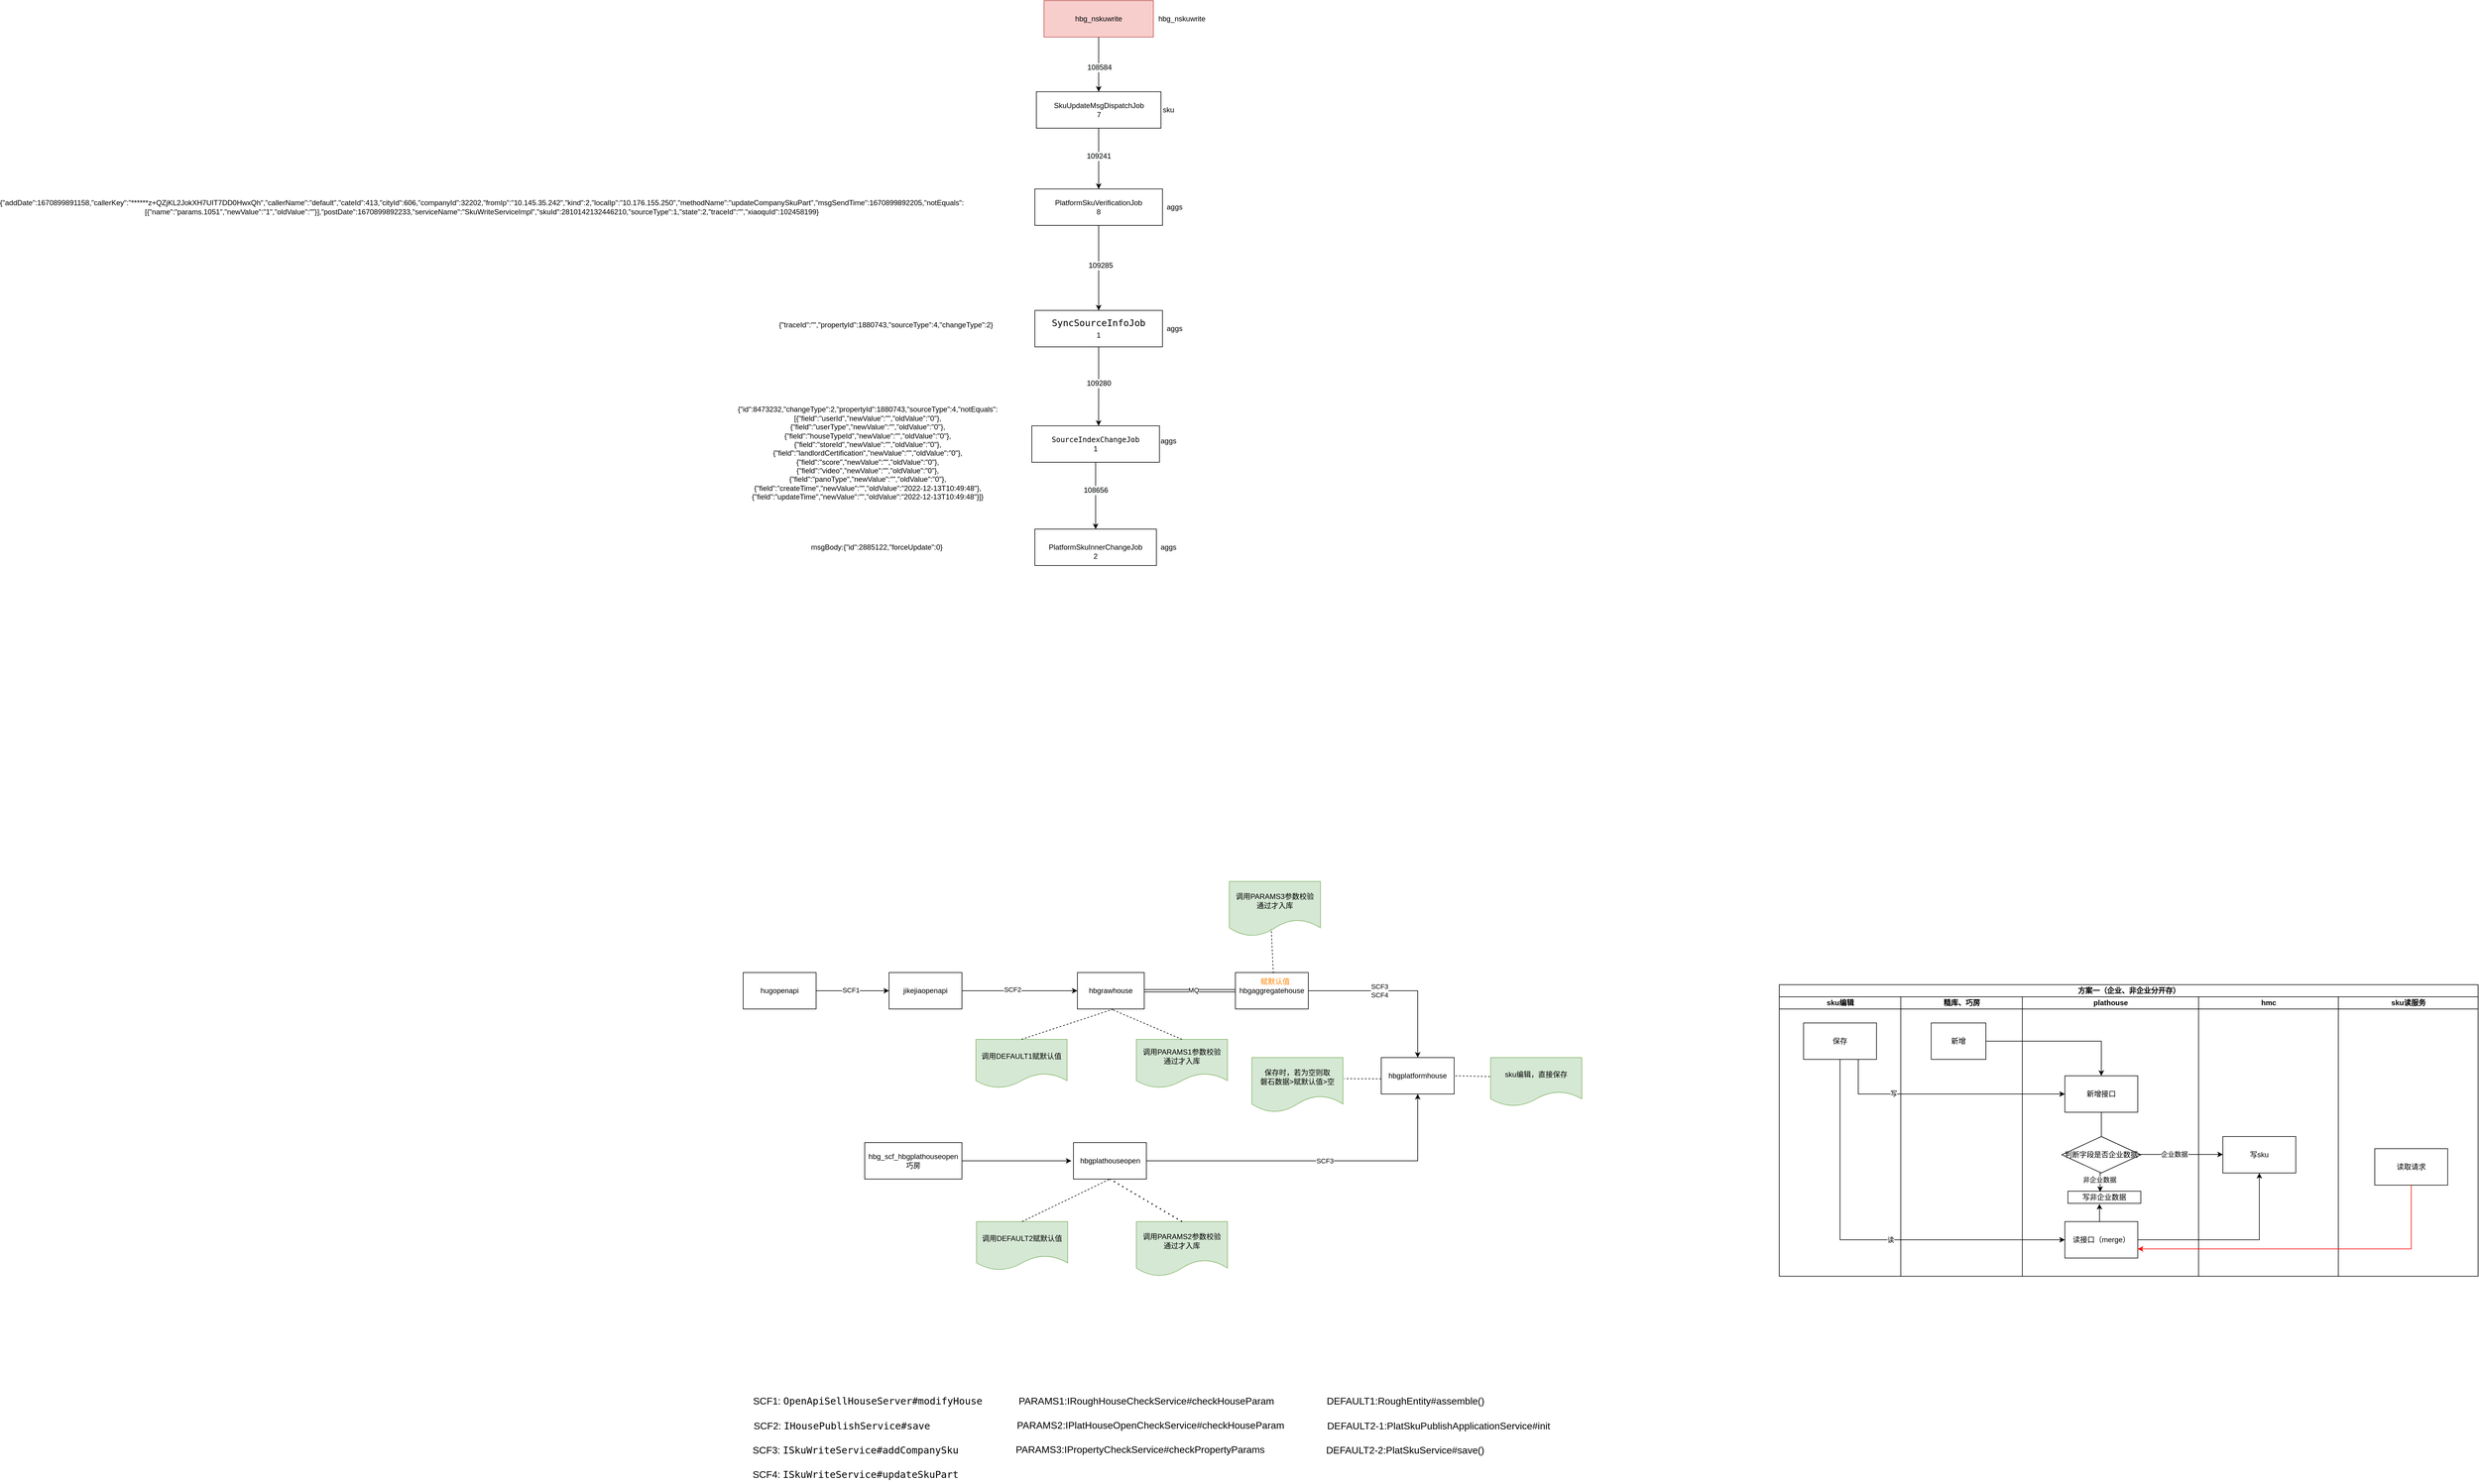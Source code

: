 <mxfile version="20.6.0" type="github">
  <diagram id="P7JamYWp7NVOv1stkI_S" name="Page-1">
    <mxGraphModel dx="2707" dy="2776" grid="1" gridSize="10" guides="1" tooltips="1" connect="1" arrows="1" fold="1" page="1" pageScale="1" pageWidth="827" pageHeight="1169" math="0" shadow="0">
      <root>
        <mxCell id="0" />
        <mxCell id="1" parent="0" />
        <mxCell id="owkmpuubnjTbK1H9jRby-1" value="hbgrawhouse" style="rounded=0;whiteSpace=wrap;html=1;" parent="1" vertex="1">
          <mxGeometry x="590" y="100" width="110" height="60" as="geometry" />
        </mxCell>
        <mxCell id="owkmpuubnjTbK1H9jRby-71" value="SCF1: &lt;font face=&quot;JetBrains Mono, monospace&quot; style=&quot;font-size: 16px;&quot;&gt;&lt;span style=&quot;font-size: 16px;&quot;&gt;OpenApiSellHouseServer#modifyHouse&lt;/span&gt;&lt;/font&gt;" style="text;html=1;strokeColor=none;fillColor=none;align=center;verticalAlign=middle;whiteSpace=wrap;rounded=0;fontColor=#000000;fontSize=16;" parent="1" vertex="1">
          <mxGeometry x="30" y="789" width="430" height="31" as="geometry" />
        </mxCell>
        <mxCell id="owkmpuubnjTbK1H9jRby-74" style="edgeStyle=orthogonalEdgeStyle;rounded=0;orthogonalLoop=1;jettySize=auto;html=1;entryX=0;entryY=0.5;entryDx=0;entryDy=0;fontColor=#000000;" parent="1" source="owkmpuubnjTbK1H9jRby-72" target="owkmpuubnjTbK1H9jRby-73" edge="1">
          <mxGeometry relative="1" as="geometry" />
        </mxCell>
        <mxCell id="owkmpuubnjTbK1H9jRby-76" value="SCF1" style="edgeLabel;html=1;align=center;verticalAlign=middle;resizable=0;points=[];fontColor=#000000;" parent="owkmpuubnjTbK1H9jRby-74" vertex="1" connectable="0">
          <mxGeometry x="-0.05" y="1" relative="1" as="geometry">
            <mxPoint as="offset" />
          </mxGeometry>
        </mxCell>
        <mxCell id="owkmpuubnjTbK1H9jRby-72" value="&lt;div style=&quot;text-align: left;&quot;&gt;hugopenapi&lt;br&gt;&lt;/div&gt;" style="rounded=0;whiteSpace=wrap;html=1;fontColor=#000000;" parent="1" vertex="1">
          <mxGeometry x="40" y="100" width="120" height="60" as="geometry" />
        </mxCell>
        <mxCell id="owkmpuubnjTbK1H9jRby-75" style="edgeStyle=orthogonalEdgeStyle;rounded=0;orthogonalLoop=1;jettySize=auto;html=1;fontColor=#000000;" parent="1" source="owkmpuubnjTbK1H9jRby-73" target="owkmpuubnjTbK1H9jRby-1" edge="1">
          <mxGeometry relative="1" as="geometry" />
        </mxCell>
        <mxCell id="owkmpuubnjTbK1H9jRby-77" value="SCF2" style="edgeLabel;html=1;align=center;verticalAlign=middle;resizable=0;points=[];fontColor=#000000;" parent="owkmpuubnjTbK1H9jRby-75" vertex="1" connectable="0">
          <mxGeometry x="-0.133" y="2" relative="1" as="geometry">
            <mxPoint as="offset" />
          </mxGeometry>
        </mxCell>
        <mxCell id="owkmpuubnjTbK1H9jRby-73" value="jikejiaopenapi" style="rounded=0;whiteSpace=wrap;html=1;fontColor=#000000;" parent="1" vertex="1">
          <mxGeometry x="280" y="100" width="120" height="60" as="geometry" />
        </mxCell>
        <mxCell id="owkmpuubnjTbK1H9jRby-78" value="SCF2:&amp;nbsp;&lt;span style=&quot;background-color: rgb(255, 255, 255); font-family: &amp;quot;JetBrains Mono&amp;quot;, monospace; font-size: 16px;&quot;&gt;IHousePublishService#&lt;/span&gt;&lt;font face=&quot;JetBrains Mono, monospace&quot; style=&quot;font-size: 16px;&quot;&gt;&lt;span style=&quot;font-size: 16px;&quot;&gt;save&lt;/span&gt;&lt;/font&gt;" style="text;html=1;strokeColor=none;fillColor=none;align=center;verticalAlign=middle;whiteSpace=wrap;rounded=0;fontColor=#000000;fontSize=16;" parent="1" vertex="1">
          <mxGeometry x="60" y="830" width="285" height="31" as="geometry" />
        </mxCell>
        <mxCell id="owkmpuubnjTbK1H9jRby-79" value="hbgplatformhouse" style="rounded=0;whiteSpace=wrap;html=1;fontColor=#000000;" parent="1" vertex="1">
          <mxGeometry x="1090" y="240" width="120" height="60" as="geometry" />
        </mxCell>
        <mxCell id="owkmpuubnjTbK1H9jRby-89" style="edgeStyle=orthogonalEdgeStyle;rounded=0;orthogonalLoop=1;jettySize=auto;html=1;entryX=0.5;entryY=0;entryDx=0;entryDy=0;fontColor=#000000;" parent="1" source="owkmpuubnjTbK1H9jRby-80" target="owkmpuubnjTbK1H9jRby-79" edge="1">
          <mxGeometry relative="1" as="geometry" />
        </mxCell>
        <mxCell id="owkmpuubnjTbK1H9jRby-248" value="SCF3&lt;br&gt;SCF4" style="edgeLabel;html=1;align=center;verticalAlign=middle;resizable=0;points=[];fontColor=#000000;" parent="owkmpuubnjTbK1H9jRby-89" vertex="1" connectable="0">
          <mxGeometry x="-0.193" relative="1" as="geometry">
            <mxPoint as="offset" />
          </mxGeometry>
        </mxCell>
        <mxCell id="owkmpuubnjTbK1H9jRby-80" value="hbgaggregatehouse" style="rounded=0;whiteSpace=wrap;html=1;fontColor=#000000;" parent="1" vertex="1">
          <mxGeometry x="850" y="100" width="120" height="60" as="geometry" />
        </mxCell>
        <mxCell id="owkmpuubnjTbK1H9jRby-81" value="PARAMS1:IRoughHouseCheckService#checkHouseParam" style="text;html=1;strokeColor=none;fillColor=none;align=center;verticalAlign=middle;whiteSpace=wrap;rounded=0;fontColor=#000000;fontSize=16;" parent="1" vertex="1">
          <mxGeometry x="480" y="789" width="447" height="31" as="geometry" />
        </mxCell>
        <mxCell id="owkmpuubnjTbK1H9jRby-84" value="调用PARAMS1参数校验&lt;br&gt;通过才入库" style="shape=document;whiteSpace=wrap;html=1;boundedLbl=1;fillColor=#d5e8d4;strokeColor=#82b366;" parent="1" vertex="1">
          <mxGeometry x="687" y="210" width="150" height="80" as="geometry" />
        </mxCell>
        <mxCell id="owkmpuubnjTbK1H9jRby-86" value="" style="endArrow=none;dashed=1;html=1;rounded=0;fontColor=#000000;exitX=0.5;exitY=0;exitDx=0;exitDy=0;entryX=0.5;entryY=1;entryDx=0;entryDy=0;" parent="1" source="owkmpuubnjTbK1H9jRby-84" target="owkmpuubnjTbK1H9jRby-1" edge="1">
          <mxGeometry width="50" height="50" relative="1" as="geometry">
            <mxPoint x="660" y="250" as="sourcePoint" />
            <mxPoint x="710" y="200" as="targetPoint" />
          </mxGeometry>
        </mxCell>
        <mxCell id="owkmpuubnjTbK1H9jRby-88" value="" style="shape=link;html=1;rounded=0;fontColor=#000000;width=4;exitX=1;exitY=0.5;exitDx=0;exitDy=0;entryX=0;entryY=0.5;entryDx=0;entryDy=0;" parent="1" source="owkmpuubnjTbK1H9jRby-1" target="owkmpuubnjTbK1H9jRby-80" edge="1">
          <mxGeometry width="100" relative="1" as="geometry">
            <mxPoint x="718" y="129.5" as="sourcePoint" />
            <mxPoint x="818" y="129.5" as="targetPoint" />
          </mxGeometry>
        </mxCell>
        <mxCell id="owkmpuubnjTbK1H9jRby-90" value="MQ" style="edgeLabel;html=1;align=center;verticalAlign=middle;resizable=0;points=[];fontColor=#000000;" parent="owkmpuubnjTbK1H9jRby-88" vertex="1" connectable="0">
          <mxGeometry x="0.08" y="2" relative="1" as="geometry">
            <mxPoint y="1" as="offset" />
          </mxGeometry>
        </mxCell>
        <mxCell id="owkmpuubnjTbK1H9jRby-92" value="&lt;font color=&quot;#ff8000&quot;&gt;赋默认值&lt;/font&gt;" style="text;html=1;align=center;verticalAlign=middle;resizable=0;points=[];autosize=1;strokeColor=none;fillColor=none;fontColor=#000000;" parent="1" vertex="1">
          <mxGeometry x="880" y="100" width="70" height="30" as="geometry" />
        </mxCell>
        <mxCell id="owkmpuubnjTbK1H9jRby-96" style="edgeStyle=orthogonalEdgeStyle;rounded=0;orthogonalLoop=1;jettySize=auto;html=1;exitX=1;exitY=0.5;exitDx=0;exitDy=0;entryX=0.5;entryY=1;entryDx=0;entryDy=0;fontColor=#000000;" parent="1" source="owkmpuubnjTbK1H9jRby-93" target="owkmpuubnjTbK1H9jRby-79" edge="1">
          <mxGeometry relative="1" as="geometry" />
        </mxCell>
        <mxCell id="owkmpuubnjTbK1H9jRby-101" value="SCF3" style="edgeLabel;html=1;align=center;verticalAlign=middle;resizable=0;points=[];fontColor=#000000;" parent="owkmpuubnjTbK1H9jRby-96" vertex="1" connectable="0">
          <mxGeometry x="0.054" relative="1" as="geometry">
            <mxPoint as="offset" />
          </mxGeometry>
        </mxCell>
        <mxCell id="owkmpuubnjTbK1H9jRby-93" value="hbgplathouseopen" style="rounded=0;whiteSpace=wrap;html=1;fontColor=#000000;" parent="1" vertex="1">
          <mxGeometry x="583.5" y="380" width="120" height="60" as="geometry" />
        </mxCell>
        <mxCell id="owkmpuubnjTbK1H9jRby-95" style="edgeStyle=orthogonalEdgeStyle;rounded=0;orthogonalLoop=1;jettySize=auto;html=1;exitX=1;exitY=0.5;exitDx=0;exitDy=0;fontColor=#000000;" parent="1" source="owkmpuubnjTbK1H9jRby-94" edge="1">
          <mxGeometry relative="1" as="geometry">
            <mxPoint x="580" y="410" as="targetPoint" />
          </mxGeometry>
        </mxCell>
        <mxCell id="owkmpuubnjTbK1H9jRby-94" value="hbg_scf_hbgplathouseopen巧房" style="rounded=0;whiteSpace=wrap;html=1;fontColor=#000000;" parent="1" vertex="1">
          <mxGeometry x="240" y="380" width="160" height="60" as="geometry" />
        </mxCell>
        <mxCell id="owkmpuubnjTbK1H9jRby-99" value="调用PARAMS2参数校验&lt;br&gt;通过才入库" style="shape=document;whiteSpace=wrap;html=1;boundedLbl=1;fillColor=#d5e8d4;strokeColor=#82b366;" parent="1" vertex="1">
          <mxGeometry x="687" y="510" width="150" height="90" as="geometry" />
        </mxCell>
        <mxCell id="owkmpuubnjTbK1H9jRby-100" value="PARAMS2:IPlatHouseOpenCheckService#checkHouseParam" style="text;html=1;strokeColor=none;fillColor=none;align=center;verticalAlign=middle;whiteSpace=wrap;rounded=0;fontColor=#000000;fontSize=16;" parent="1" vertex="1">
          <mxGeometry x="487" y="829" width="447" height="31" as="geometry" />
        </mxCell>
        <mxCell id="owkmpuubnjTbK1H9jRby-103" value="SCF3:&amp;nbsp;&lt;span style=&quot;background-color: rgb(255, 255, 255); font-size: 16px;&quot;&gt;&lt;font face=&quot;JetBrains Mono, monospace&quot; style=&quot;font-size: 16px;&quot;&gt;&lt;span style=&quot;font-size: 16px;&quot;&gt;ISkuWriteService&lt;/span&gt;&lt;span style=&quot;font-size: 16px;&quot;&gt;#&lt;/span&gt;&lt;/font&gt;&lt;/span&gt;&lt;font face=&quot;JetBrains Mono, monospace&quot; style=&quot;font-size: 16px;&quot;&gt;&lt;span style=&quot;font-size: 16px;&quot;&gt;addCompanySku&lt;/span&gt;&lt;/font&gt;" style="text;html=1;strokeColor=none;fillColor=none;align=center;verticalAlign=middle;whiteSpace=wrap;rounded=0;fontColor=#000000;fontSize=16;" parent="1" vertex="1">
          <mxGeometry x="60" y="870" width="330" height="31" as="geometry" />
        </mxCell>
        <mxCell id="owkmpuubnjTbK1H9jRby-200" value="方案一（企业、非企业分开存）" style="swimlane;childLayout=stackLayout;resizeParent=1;resizeParentMax=0;startSize=20;html=1;fontColor=#000000;" parent="1" vertex="1">
          <mxGeometry x="1745" y="120" width="1150" height="480" as="geometry" />
        </mxCell>
        <mxCell id="S1WS7Dnw3RNSZnDwR1E6-13" value="sku编辑" style="swimlane;startSize=20;html=1;fontColor=#000000;" parent="owkmpuubnjTbK1H9jRby-200" vertex="1">
          <mxGeometry y="20" width="200" height="460" as="geometry" />
        </mxCell>
        <mxCell id="owkmpuubnjTbK1H9jRby-223" value="保存" style="rounded=0;whiteSpace=wrap;html=1;fontColor=#000000;" parent="S1WS7Dnw3RNSZnDwR1E6-13" vertex="1">
          <mxGeometry x="40" y="43" width="120" height="60" as="geometry" />
        </mxCell>
        <mxCell id="owkmpuubnjTbK1H9jRby-201" value="糙库、巧房" style="swimlane;startSize=20;html=1;fontColor=#000000;" parent="owkmpuubnjTbK1H9jRby-200" vertex="1">
          <mxGeometry x="200" y="20" width="200" height="460" as="geometry" />
        </mxCell>
        <mxCell id="owkmpuubnjTbK1H9jRby-202" value="新增" style="rounded=0;whiteSpace=wrap;html=1;fontColor=#000000;" parent="owkmpuubnjTbK1H9jRby-201" vertex="1">
          <mxGeometry x="50" y="43" width="90" height="60" as="geometry" />
        </mxCell>
        <mxCell id="owkmpuubnjTbK1H9jRby-225" style="edgeStyle=orthogonalEdgeStyle;rounded=0;orthogonalLoop=1;jettySize=auto;html=1;entryX=0;entryY=0.5;entryDx=0;entryDy=0;fontColor=#000000;exitX=0.75;exitY=1;exitDx=0;exitDy=0;" parent="owkmpuubnjTbK1H9jRby-201" source="owkmpuubnjTbK1H9jRby-223" edge="1">
          <mxGeometry relative="1" as="geometry">
            <mxPoint x="270" y="550" as="sourcePoint" />
            <mxPoint x="270" y="160" as="targetPoint" />
            <Array as="points">
              <mxPoint x="-70" y="160" />
            </Array>
          </mxGeometry>
        </mxCell>
        <mxCell id="owkmpuubnjTbK1H9jRby-226" value="写" style="edgeLabel;html=1;align=center;verticalAlign=middle;resizable=0;points=[];fontColor=#000000;" parent="owkmpuubnjTbK1H9jRby-225" vertex="1" connectable="0">
          <mxGeometry x="-0.416" y="-1" relative="1" as="geometry">
            <mxPoint x="-1" y="-2" as="offset" />
          </mxGeometry>
        </mxCell>
        <mxCell id="owkmpuubnjTbK1H9jRby-203" value="plathouse" style="swimlane;startSize=20;html=1;fontColor=#000000;" parent="owkmpuubnjTbK1H9jRby-200" vertex="1">
          <mxGeometry x="400" y="20" width="290" height="460" as="geometry" />
        </mxCell>
        <mxCell id="owkmpuubnjTbK1H9jRby-204" style="edgeStyle=orthogonalEdgeStyle;rounded=0;orthogonalLoop=1;jettySize=auto;html=1;exitX=0.5;exitY=1;exitDx=0;exitDy=0;entryX=0.5;entryY=0;entryDx=0;entryDy=0;fontColor=#000000;" parent="owkmpuubnjTbK1H9jRby-203" source="owkmpuubnjTbK1H9jRby-205" edge="1">
          <mxGeometry relative="1" as="geometry">
            <mxPoint x="130" y="240" as="targetPoint" />
          </mxGeometry>
        </mxCell>
        <mxCell id="owkmpuubnjTbK1H9jRby-205" value="新增接口" style="rounded=0;whiteSpace=wrap;html=1;fontColor=#000000;" parent="owkmpuubnjTbK1H9jRby-203" vertex="1">
          <mxGeometry x="70" y="130" width="120" height="60" as="geometry" />
        </mxCell>
        <mxCell id="owkmpuubnjTbK1H9jRby-231" style="edgeStyle=orthogonalEdgeStyle;rounded=0;orthogonalLoop=1;jettySize=auto;html=1;exitX=0.5;exitY=0;exitDx=0;exitDy=0;entryX=0.433;entryY=1.05;entryDx=0;entryDy=0;entryPerimeter=0;strokeColor=#000000;fontColor=#000000;" parent="owkmpuubnjTbK1H9jRby-203" source="owkmpuubnjTbK1H9jRby-209" target="owkmpuubnjTbK1H9jRby-228" edge="1">
          <mxGeometry relative="1" as="geometry" />
        </mxCell>
        <mxCell id="owkmpuubnjTbK1H9jRby-209" value="读接口（merge）" style="rounded=0;whiteSpace=wrap;html=1;fontColor=#000000;" parent="owkmpuubnjTbK1H9jRby-203" vertex="1">
          <mxGeometry x="70" y="370" width="120" height="60" as="geometry" />
        </mxCell>
        <mxCell id="owkmpuubnjTbK1H9jRby-229" style="edgeStyle=orthogonalEdgeStyle;rounded=0;orthogonalLoop=1;jettySize=auto;html=1;exitX=0.5;exitY=1;exitDx=0;exitDy=0;entryX=0.442;entryY=0.05;entryDx=0;entryDy=0;entryPerimeter=0;strokeColor=#000000;fontColor=#000000;" parent="owkmpuubnjTbK1H9jRby-203" source="owkmpuubnjTbK1H9jRby-227" target="owkmpuubnjTbK1H9jRby-228" edge="1">
          <mxGeometry relative="1" as="geometry" />
        </mxCell>
        <mxCell id="owkmpuubnjTbK1H9jRby-233" value="非企业数据" style="edgeLabel;html=1;align=center;verticalAlign=middle;resizable=0;points=[];fontColor=#000000;" parent="owkmpuubnjTbK1H9jRby-229" vertex="1" connectable="0">
          <mxGeometry x="-0.212" y="-1" relative="1" as="geometry">
            <mxPoint as="offset" />
          </mxGeometry>
        </mxCell>
        <mxCell id="owkmpuubnjTbK1H9jRby-227" value="&lt;font color=&quot;#000000&quot;&gt;判断&lt;/font&gt;&lt;span style=&quot;color: rgb(0, 0, 0);&quot;&gt;字段是否企业数据&lt;/span&gt;" style="rhombus;whiteSpace=wrap;html=1;fontColor=#FF0000;" parent="owkmpuubnjTbK1H9jRby-203" vertex="1">
          <mxGeometry x="65" y="230" width="130" height="60" as="geometry" />
        </mxCell>
        <mxCell id="owkmpuubnjTbK1H9jRby-215" style="edgeStyle=orthogonalEdgeStyle;rounded=0;orthogonalLoop=1;jettySize=auto;html=1;exitX=1;exitY=0.5;exitDx=0;exitDy=0;fontColor=#000000;" parent="owkmpuubnjTbK1H9jRby-203" edge="1">
          <mxGeometry relative="1" as="geometry">
            <mxPoint x="330" y="259.5" as="targetPoint" />
            <mxPoint x="190" y="259.5" as="sourcePoint" />
          </mxGeometry>
        </mxCell>
        <mxCell id="owkmpuubnjTbK1H9jRby-232" value="企业数据" style="edgeLabel;html=1;align=center;verticalAlign=middle;resizable=0;points=[];fontColor=#000000;" parent="owkmpuubnjTbK1H9jRby-215" vertex="1" connectable="0">
          <mxGeometry x="-0.143" y="2" relative="1" as="geometry">
            <mxPoint y="1" as="offset" />
          </mxGeometry>
        </mxCell>
        <mxCell id="owkmpuubnjTbK1H9jRby-228" value="写非企业数据" style="rounded=0;whiteSpace=wrap;html=1;fontColor=#000000;" parent="owkmpuubnjTbK1H9jRby-203" vertex="1">
          <mxGeometry x="75" y="320" width="120" height="20" as="geometry" />
        </mxCell>
        <mxCell id="owkmpuubnjTbK1H9jRby-210" value="hmc" style="swimlane;startSize=20;html=1;fontColor=#000000;" parent="owkmpuubnjTbK1H9jRby-200" vertex="1">
          <mxGeometry x="690" y="20" width="230" height="460" as="geometry">
            <mxRectangle x="240" y="20" width="40" height="460" as="alternateBounds" />
          </mxGeometry>
        </mxCell>
        <mxCell id="owkmpuubnjTbK1H9jRby-211" value="写sku" style="rounded=0;whiteSpace=wrap;html=1;fontColor=#000000;" parent="owkmpuubnjTbK1H9jRby-210" vertex="1">
          <mxGeometry x="40" y="230" width="120" height="60" as="geometry" />
        </mxCell>
        <mxCell id="owkmpuubnjTbK1H9jRby-212" value="sku读服务" style="swimlane;startSize=20;html=1;fontColor=#000000;" parent="owkmpuubnjTbK1H9jRby-200" vertex="1">
          <mxGeometry x="920" y="20" width="230" height="460" as="geometry">
            <mxRectangle x="240" y="20" width="40" height="460" as="alternateBounds" />
          </mxGeometry>
        </mxCell>
        <mxCell id="owkmpuubnjTbK1H9jRby-213" value="读取请求" style="rounded=0;whiteSpace=wrap;html=1;fontColor=#000000;" parent="owkmpuubnjTbK1H9jRby-212" vertex="1">
          <mxGeometry x="60" y="250" width="120" height="60" as="geometry" />
        </mxCell>
        <mxCell id="owkmpuubnjTbK1H9jRby-214" style="edgeStyle=orthogonalEdgeStyle;rounded=0;orthogonalLoop=1;jettySize=auto;html=1;entryX=0.5;entryY=0;entryDx=0;entryDy=0;fontColor=#000000;" parent="owkmpuubnjTbK1H9jRby-200" source="owkmpuubnjTbK1H9jRby-202" target="owkmpuubnjTbK1H9jRby-205" edge="1">
          <mxGeometry relative="1" as="geometry" />
        </mxCell>
        <mxCell id="owkmpuubnjTbK1H9jRby-216" style="edgeStyle=orthogonalEdgeStyle;rounded=0;orthogonalLoop=1;jettySize=auto;html=1;entryX=1;entryY=0.75;entryDx=0;entryDy=0;fontColor=#FF0000;fillColor=#ffcccc;strokeColor=#FF0000;" parent="owkmpuubnjTbK1H9jRby-200" source="owkmpuubnjTbK1H9jRby-213" target="owkmpuubnjTbK1H9jRby-209" edge="1">
          <mxGeometry relative="1" as="geometry">
            <Array as="points">
              <mxPoint x="1040" y="435" />
            </Array>
          </mxGeometry>
        </mxCell>
        <mxCell id="owkmpuubnjTbK1H9jRby-217" style="edgeStyle=orthogonalEdgeStyle;rounded=0;orthogonalLoop=1;jettySize=auto;html=1;entryX=0.5;entryY=1;entryDx=0;entryDy=0;fontColor=#000000;" parent="owkmpuubnjTbK1H9jRby-200" source="owkmpuubnjTbK1H9jRby-209" target="owkmpuubnjTbK1H9jRby-211" edge="1">
          <mxGeometry relative="1" as="geometry" />
        </mxCell>
        <mxCell id="owkmpuubnjTbK1H9jRby-219" style="edgeStyle=orthogonalEdgeStyle;rounded=0;orthogonalLoop=1;jettySize=auto;html=1;entryX=0;entryY=0.5;entryDx=0;entryDy=0;fontColor=#000000;exitX=0.5;exitY=1;exitDx=0;exitDy=0;" parent="owkmpuubnjTbK1H9jRby-200" source="owkmpuubnjTbK1H9jRby-223" target="owkmpuubnjTbK1H9jRby-209" edge="1">
          <mxGeometry relative="1" as="geometry" />
        </mxCell>
        <mxCell id="S1WS7Dnw3RNSZnDwR1E6-14" value="读" style="edgeLabel;html=1;align=center;verticalAlign=middle;resizable=0;points=[];fontColor=#000000;" parent="owkmpuubnjTbK1H9jRby-219" vertex="1" connectable="0">
          <mxGeometry x="0.14" relative="1" as="geometry">
            <mxPoint as="offset" />
          </mxGeometry>
        </mxCell>
        <mxCell id="owkmpuubnjTbK1H9jRby-218" value="" style="text;strokeColor=none;fillColor=none;align=left;verticalAlign=middle;spacingTop=-1;spacingLeft=4;spacingRight=4;rotatable=0;labelPosition=right;points=[];portConstraint=eastwest;fontColor=#000000;" parent="1" vertex="1">
          <mxGeometry x="1735" y="400" width="20" height="14" as="geometry" />
        </mxCell>
        <mxCell id="owkmpuubnjTbK1H9jRby-249" value="SCF4:&amp;nbsp;&lt;span style=&quot;background-color: rgb(255, 255, 255); font-size: 16px;&quot;&gt;&lt;font face=&quot;JetBrains Mono, monospace&quot; style=&quot;font-size: 16px;&quot;&gt;&lt;span style=&quot;font-size: 16px;&quot;&gt;ISkuWriteService&lt;/span&gt;&lt;span style=&quot;font-size: 16px;&quot;&gt;#&lt;/span&gt;&lt;/font&gt;&lt;/span&gt;&lt;font face=&quot;JetBrains Mono, monospace&quot; style=&quot;font-size: 16px;&quot;&gt;&lt;span style=&quot;font-size: 16px;&quot;&gt;updateSkuPart&lt;/span&gt;&lt;/font&gt;" style="text;html=1;strokeColor=none;fillColor=none;align=center;verticalAlign=middle;whiteSpace=wrap;rounded=0;fontColor=#000000;fontSize=16;" parent="1" vertex="1">
          <mxGeometry x="60" y="910" width="330" height="31" as="geometry" />
        </mxCell>
        <mxCell id="S1WS7Dnw3RNSZnDwR1E6-1" value="DEFAULT1:RoughEntity#assemble()" style="text;html=1;strokeColor=none;fillColor=none;align=center;verticalAlign=middle;whiteSpace=wrap;rounded=0;fontColor=#000000;fontSize=16;" parent="1" vertex="1">
          <mxGeometry x="989.5" y="789" width="280" height="31" as="geometry" />
        </mxCell>
        <mxCell id="S1WS7Dnw3RNSZnDwR1E6-2" value="调用DEFAULT1赋默认值" style="shape=document;whiteSpace=wrap;html=1;boundedLbl=1;fillColor=#d5e8d4;strokeColor=#82b366;" parent="1" vertex="1">
          <mxGeometry x="423" y="210" width="150" height="80" as="geometry" />
        </mxCell>
        <mxCell id="S1WS7Dnw3RNSZnDwR1E6-3" value="" style="endArrow=none;dashed=1;html=1;rounded=0;fontColor=#000000;exitX=0.5;exitY=0;exitDx=0;exitDy=0;" parent="1" source="S1WS7Dnw3RNSZnDwR1E6-2" edge="1">
          <mxGeometry width="50" height="50" relative="1" as="geometry">
            <mxPoint x="655" y="280" as="sourcePoint" />
            <mxPoint x="650" y="160" as="targetPoint" />
          </mxGeometry>
        </mxCell>
        <mxCell id="S1WS7Dnw3RNSZnDwR1E6-4" value="DEFAULT2-2:PlatSkuService#save()" style="text;html=1;strokeColor=none;fillColor=none;align=center;verticalAlign=middle;whiteSpace=wrap;rounded=0;fontColor=#000000;fontSize=16;" parent="1" vertex="1">
          <mxGeometry x="980" y="870" width="299" height="31" as="geometry" />
        </mxCell>
        <mxCell id="S1WS7Dnw3RNSZnDwR1E6-5" value="调用DEFAULT2赋默认值" style="shape=document;whiteSpace=wrap;html=1;boundedLbl=1;fillColor=#d5e8d4;strokeColor=#82b366;" parent="1" vertex="1">
          <mxGeometry x="424" y="510" width="150" height="80" as="geometry" />
        </mxCell>
        <mxCell id="S1WS7Dnw3RNSZnDwR1E6-9" value="" style="endArrow=none;dashed=1;html=1;dashPattern=1 3;strokeWidth=2;rounded=0;entryX=0.5;entryY=1;entryDx=0;entryDy=0;exitX=0.5;exitY=0;exitDx=0;exitDy=0;" parent="1" source="owkmpuubnjTbK1H9jRby-99" target="owkmpuubnjTbK1H9jRby-93" edge="1">
          <mxGeometry width="50" height="50" relative="1" as="geometry">
            <mxPoint x="430" y="470" as="sourcePoint" />
            <mxPoint x="480" y="420" as="targetPoint" />
          </mxGeometry>
        </mxCell>
        <mxCell id="S1WS7Dnw3RNSZnDwR1E6-10" value="" style="endArrow=none;dashed=1;html=1;rounded=0;entryX=0.5;entryY=1;entryDx=0;entryDy=0;exitX=0.5;exitY=0;exitDx=0;exitDy=0;" parent="1" source="S1WS7Dnw3RNSZnDwR1E6-5" target="owkmpuubnjTbK1H9jRby-93" edge="1">
          <mxGeometry width="50" height="50" relative="1" as="geometry">
            <mxPoint x="690" y="540" as="sourcePoint" />
            <mxPoint x="740" y="490" as="targetPoint" />
          </mxGeometry>
        </mxCell>
        <mxCell id="S1WS7Dnw3RNSZnDwR1E6-15" value="保存时，若为空则取&lt;br&gt;磐石数据&amp;gt;赋默认值&amp;gt;空" style="shape=document;whiteSpace=wrap;html=1;boundedLbl=1;fillColor=#d5e8d4;strokeColor=#82b366;" parent="1" vertex="1">
          <mxGeometry x="877" y="240" width="150" height="90" as="geometry" />
        </mxCell>
        <mxCell id="S1WS7Dnw3RNSZnDwR1E6-16" value="" style="endArrow=none;dashed=1;html=1;rounded=0;fontColor=#000000;entryX=1.013;entryY=0.386;entryDx=0;entryDy=0;entryPerimeter=0;" parent="1" target="S1WS7Dnw3RNSZnDwR1E6-15" edge="1">
          <mxGeometry width="50" height="50" relative="1" as="geometry">
            <mxPoint x="1090" y="275" as="sourcePoint" />
            <mxPoint x="1300" y="350" as="targetPoint" />
          </mxGeometry>
        </mxCell>
        <mxCell id="S1WS7Dnw3RNSZnDwR1E6-17" value="sku编辑，直接保存" style="shape=document;whiteSpace=wrap;html=1;boundedLbl=1;fillColor=#d5e8d4;strokeColor=#82b366;" parent="1" vertex="1">
          <mxGeometry x="1270" y="240" width="150" height="80" as="geometry" />
        </mxCell>
        <mxCell id="S1WS7Dnw3RNSZnDwR1E6-18" value="" style="endArrow=none;dashed=1;html=1;rounded=0;fontColor=#000000;entryX=1;entryY=0.5;entryDx=0;entryDy=0;exitX=-0.007;exitY=0.391;exitDx=0;exitDy=0;exitPerimeter=0;" parent="1" source="S1WS7Dnw3RNSZnDwR1E6-17" target="owkmpuubnjTbK1H9jRby-79" edge="1">
          <mxGeometry width="50" height="50" relative="1" as="geometry">
            <mxPoint x="1270" y="370" as="sourcePoint" />
            <mxPoint x="1240" y="320" as="targetPoint" />
          </mxGeometry>
        </mxCell>
        <mxCell id="S1WS7Dnw3RNSZnDwR1E6-19" value="DEFAULT2-1:PlatSkuPublishApplicationService#init" style="text;html=1;strokeColor=none;fillColor=none;align=center;verticalAlign=middle;whiteSpace=wrap;rounded=0;fontColor=#000000;fontSize=16;" parent="1" vertex="1">
          <mxGeometry x="980" y="830" width="409" height="31" as="geometry" />
        </mxCell>
        <mxCell id="S1WS7Dnw3RNSZnDwR1E6-20" value="调用PARAMS3参数校验&lt;br&gt;通过才入库" style="shape=document;whiteSpace=wrap;html=1;boundedLbl=1;fillColor=#d5e8d4;strokeColor=#82b366;" parent="1" vertex="1">
          <mxGeometry x="840" y="-50" width="150" height="90" as="geometry" />
        </mxCell>
        <mxCell id="S1WS7Dnw3RNSZnDwR1E6-21" value="" style="endArrow=none;dashed=1;html=1;rounded=0;fontColor=#000000;exitX=0.463;exitY=0.033;exitDx=0;exitDy=0;exitPerimeter=0;entryX=0.46;entryY=0.872;entryDx=0;entryDy=0;entryPerimeter=0;" parent="1" source="owkmpuubnjTbK1H9jRby-92" target="S1WS7Dnw3RNSZnDwR1E6-20" edge="1">
          <mxGeometry width="50" height="50" relative="1" as="geometry">
            <mxPoint x="920" y="90" as="sourcePoint" />
            <mxPoint x="970" y="40" as="targetPoint" />
          </mxGeometry>
        </mxCell>
        <mxCell id="S1WS7Dnw3RNSZnDwR1E6-22" value="PARAMS3:IPropertyCheckService#checkPropertyParams" style="text;html=1;strokeColor=none;fillColor=none;align=center;verticalAlign=middle;whiteSpace=wrap;rounded=0;fontColor=#000000;fontSize=16;" parent="1" vertex="1">
          <mxGeometry x="470" y="869" width="447" height="31" as="geometry" />
        </mxCell>
        <mxCell id="Adhbe6-BMUALmOJ2c8g5-1" value="&lt;div style=&quot;&quot;&gt;&lt;br&gt;&lt;/div&gt;&lt;div style=&quot;&quot;&gt;&lt;span style=&quot;&quot;&gt;PlatformSkuInnerChangeJob&lt;/span&gt;&lt;span style=&quot;background-color: initial;&quot;&gt;&lt;font face=&quot;Helvetica, Tahoma, Arial, Microsoft YaHei, 微软雅黑, SimSun, 宋体, Heiti, 黑体, sans-serif&quot;&gt;&lt;br&gt;&lt;/font&gt;&lt;/span&gt;&lt;/div&gt;&lt;div style=&quot;&quot;&gt;&lt;span style=&quot;font-family: Helvetica, Tahoma, Arial, &amp;quot;Microsoft YaHei&amp;quot;, 微软雅黑, SimSun, 宋体, Heiti, 黑体, sans-serif;&quot;&gt;2&lt;/span&gt;&lt;span style=&quot;&quot;&gt;&lt;br&gt;&lt;/span&gt;&lt;/div&gt;" style="rounded=0;whiteSpace=wrap;html=1;fontColor=#000000;align=center;" vertex="1" parent="1">
          <mxGeometry x="520" y="-630" width="200" height="60" as="geometry" />
        </mxCell>
        <mxCell id="Adhbe6-BMUALmOJ2c8g5-3" style="edgeStyle=orthogonalEdgeStyle;rounded=0;orthogonalLoop=1;jettySize=auto;html=1;entryX=0.5;entryY=0;entryDx=0;entryDy=0;" edge="1" parent="1" source="Adhbe6-BMUALmOJ2c8g5-2" target="Adhbe6-BMUALmOJ2c8g5-1">
          <mxGeometry relative="1" as="geometry" />
        </mxCell>
        <mxCell id="Adhbe6-BMUALmOJ2c8g5-15" value="&lt;span style=&quot;font-family: Helvetica, Tahoma, Arial, &amp;quot;Microsoft YaHei&amp;quot;, 微软雅黑, SimSun, 宋体, Heiti, 黑体, sans-serif; font-size: 12px; background-color: rgb(248, 249, 250);&quot;&gt;108656&lt;/span&gt;" style="edgeLabel;html=1;align=center;verticalAlign=middle;resizable=0;points=[];fontColor=#000000;" vertex="1" connectable="0" parent="Adhbe6-BMUALmOJ2c8g5-3">
          <mxGeometry x="-0.175" relative="1" as="geometry">
            <mxPoint as="offset" />
          </mxGeometry>
        </mxCell>
        <mxCell id="Adhbe6-BMUALmOJ2c8g5-2" value="&lt;div style=&quot;font-size: 12px;&quot;&gt;&lt;span style=&quot;background-color: initial; font-family: &amp;quot;JetBrains Mono&amp;quot;, monospace; font-size: 12px;&quot;&gt;SourceIndexChangeJob&lt;/span&gt;&lt;br style=&quot;font-size: 12px;&quot;&gt;&lt;/div&gt;&lt;div style=&quot;font-size: 12px;&quot;&gt;&lt;span style=&quot;font-family: Helvetica, Tahoma, Arial, &amp;quot;Microsoft YaHei&amp;quot;, 微软雅黑, SimSun, 宋体, Heiti, 黑体, sans-serif; font-size: 12px;&quot;&gt;1&lt;/span&gt;&lt;span style=&quot;background-color: initial; font-family: &amp;quot;JetBrains Mono&amp;quot;, monospace; font-size: 12px;&quot;&gt;&lt;br style=&quot;font-size: 12px;&quot;&gt;&lt;/span&gt;&lt;/div&gt;" style="rounded=0;whiteSpace=wrap;html=1;align=center;fontColor=#000000;fontSize=12;" vertex="1" parent="1">
          <mxGeometry x="515" y="-800" width="210" height="60" as="geometry" />
        </mxCell>
        <mxCell id="Adhbe6-BMUALmOJ2c8g5-12" value="msgBody:{&quot;id&quot;:2885122,&quot;forceUpdate&quot;:0}" style="text;html=1;strokeColor=none;fillColor=none;align=center;verticalAlign=middle;whiteSpace=wrap;rounded=0;fontColor=#000000;" vertex="1" parent="1">
          <mxGeometry x="150" y="-615" width="220" height="30" as="geometry" />
        </mxCell>
        <mxCell id="Adhbe6-BMUALmOJ2c8g5-13" value="{&quot;id&quot;:8473232,&quot;changeType&quot;:2,&quot;propertyId&quot;:1880743,&quot;sourceType&quot;:4,&quot;notEquals&quot;:[{&quot;field&quot;:&quot;userId&quot;,&quot;newValue&quot;:&quot;&quot;,&quot;oldValue&quot;:&quot;0&quot;},{&quot;field&quot;:&quot;userType&quot;,&quot;newValue&quot;:&quot;&quot;,&quot;oldValue&quot;:&quot;0&quot;},{&quot;field&quot;:&quot;houseTypeId&quot;,&quot;newValue&quot;:&quot;&quot;,&quot;oldValue&quot;:&quot;0&quot;},{&quot;field&quot;:&quot;storeId&quot;,&quot;newValue&quot;:&quot;&quot;,&quot;oldValue&quot;:&quot;0&quot;},{&quot;field&quot;:&quot;landlordCertification&quot;,&quot;newValue&quot;:&quot;&quot;,&quot;oldValue&quot;:&quot;0&quot;},{&quot;field&quot;:&quot;score&quot;,&quot;newValue&quot;:&quot;&quot;,&quot;oldValue&quot;:&quot;0&quot;},{&quot;field&quot;:&quot;video&quot;,&quot;newValue&quot;:&quot;&quot;,&quot;oldValue&quot;:&quot;0&quot;},{&quot;field&quot;:&quot;panoType&quot;,&quot;newValue&quot;:&quot;&quot;,&quot;oldValue&quot;:&quot;0&quot;},{&quot;field&quot;:&quot;createTime&quot;,&quot;newValue&quot;:&quot;&quot;,&quot;oldValue&quot;:&quot;2022-12-13T10:49:48&quot;},{&quot;field&quot;:&quot;updateTime&quot;,&quot;newValue&quot;:&quot;&quot;,&quot;oldValue&quot;:&quot;2022-12-13T10:49:48&quot;}]}" style="text;html=1;strokeColor=none;fillColor=none;align=center;verticalAlign=middle;whiteSpace=wrap;rounded=0;fontColor=#000000;" vertex="1" parent="1">
          <mxGeometry x="215" y="-770" width="60" height="30" as="geometry" />
        </mxCell>
        <mxCell id="Adhbe6-BMUALmOJ2c8g5-16" style="edgeStyle=orthogonalEdgeStyle;rounded=0;orthogonalLoop=1;jettySize=auto;html=1;exitX=0.5;exitY=1;exitDx=0;exitDy=0;entryX=0.523;entryY=0;entryDx=0;entryDy=0;entryPerimeter=0;fontColor=#000000;" edge="1" parent="1" source="Adhbe6-BMUALmOJ2c8g5-14" target="Adhbe6-BMUALmOJ2c8g5-2">
          <mxGeometry relative="1" as="geometry" />
        </mxCell>
        <mxCell id="Adhbe6-BMUALmOJ2c8g5-17" value="&lt;span style=&quot;font-family: Helvetica, Tahoma, Arial, &amp;quot;Microsoft YaHei&amp;quot;, 微软雅黑, SimSun, 宋体, Heiti, 黑体, sans-serif; font-size: 12px; background-color: rgb(248, 249, 250);&quot;&gt;109280&lt;/span&gt;" style="edgeLabel;html=1;align=center;verticalAlign=middle;resizable=0;points=[];fontColor=#000000;" vertex="1" connectable="0" parent="Adhbe6-BMUALmOJ2c8g5-16">
          <mxGeometry x="-0.08" relative="1" as="geometry">
            <mxPoint as="offset" />
          </mxGeometry>
        </mxCell>
        <mxCell id="Adhbe6-BMUALmOJ2c8g5-14" value="&lt;div style=&quot;&quot;&gt;&lt;span style=&quot;font-size: 15.067px; font-family: &amp;quot;JetBrains Mono&amp;quot;, monospace; background-color: initial;&quot;&gt;SyncSourceInfoJob&lt;/span&gt;&lt;br&gt;&lt;/div&gt;&lt;div style=&quot;&quot;&gt;&lt;span style=&quot;font-family: Helvetica, Tahoma, Arial, &amp;quot;Microsoft YaHei&amp;quot;, 微软雅黑, SimSun, 宋体, Heiti, 黑体, sans-serif;&quot;&gt;1&lt;/span&gt;&lt;font face=&quot;JetBrains Mono, monospace&quot;&gt;&lt;span style=&quot;font-size: 15.067px;&quot;&gt;&lt;br&gt;&lt;/span&gt;&lt;/font&gt;&lt;/div&gt;" style="rounded=0;whiteSpace=wrap;html=1;align=center;fontColor=#000000;" vertex="1" parent="1">
          <mxGeometry x="520" y="-990" width="210" height="60" as="geometry" />
        </mxCell>
        <mxCell id="Adhbe6-BMUALmOJ2c8g5-18" value="{&quot;traceId&quot;:&quot;&quot;,&quot;propertyId&quot;:1880743,&quot;sourceType&quot;:4,&quot;changeType&quot;:2}" style="text;whiteSpace=wrap;html=1;fontSize=12;fontColor=#000000;" vertex="1" parent="1">
          <mxGeometry x="97" y="-980" width="390" height="40" as="geometry" />
        </mxCell>
        <mxCell id="Adhbe6-BMUALmOJ2c8g5-20" value="{&quot;addDate&quot;:1670899891158,&quot;callerKey&quot;:&quot;******z+QZjKL2JokXH7UIT7DD0HwxQh&quot;,&quot;callerName&quot;:&quot;default&quot;,&quot;cateId&quot;:413,&quot;cityId&quot;:606,&quot;companyId&quot;:32202,&quot;fromIp&quot;:&quot;10.145.35.242&quot;,&quot;kind&quot;:2,&quot;localIp&quot;:&quot;10.176.155.250&quot;,&quot;methodName&quot;:&quot;updateCompanySkuPart&quot;,&quot;msgSendTime&quot;:1670899892205,&quot;notEquals&quot;:[{&quot;name&quot;:&quot;params.1051&quot;,&quot;newValue&quot;:&quot;1&quot;,&quot;oldValue&quot;:&quot;&quot;}],&quot;postDate&quot;:1670899892233,&quot;serviceName&quot;:&quot;SkuWriteServiceImpl&quot;,&quot;skuId&quot;:2810142132446210,&quot;sourceType&quot;:1,&quot;state&quot;:2,&quot;traceId&quot;:&quot;&quot;,&quot;xiaoquId&quot;:102458199}" style="text;html=1;strokeColor=none;fillColor=none;align=center;verticalAlign=middle;rounded=0;fontSize=12;fontColor=#000000;whiteSpace=wrap;" vertex="1" parent="1">
          <mxGeometry x="-570" y="-1420" width="360" height="520" as="geometry" />
        </mxCell>
        <mxCell id="Adhbe6-BMUALmOJ2c8g5-22" style="edgeStyle=orthogonalEdgeStyle;rounded=0;orthogonalLoop=1;jettySize=auto;html=1;exitX=0.5;exitY=1;exitDx=0;exitDy=0;entryX=0.5;entryY=0;entryDx=0;entryDy=0;fontSize=12;fontColor=#000000;" edge="1" parent="1" source="Adhbe6-BMUALmOJ2c8g5-21" target="Adhbe6-BMUALmOJ2c8g5-14">
          <mxGeometry relative="1" as="geometry" />
        </mxCell>
        <mxCell id="Adhbe6-BMUALmOJ2c8g5-23" value="&lt;span style=&quot;font-family: Helvetica, Tahoma, Arial, &amp;quot;Microsoft YaHei&amp;quot;, 微软雅黑, SimSun, 宋体, Heiti, 黑体, sans-serif; background-color: rgb(248, 249, 250);&quot;&gt;109285&lt;/span&gt;" style="edgeLabel;html=1;align=center;verticalAlign=middle;resizable=0;points=[];fontSize=12;fontColor=#000000;" vertex="1" connectable="0" parent="Adhbe6-BMUALmOJ2c8g5-22">
          <mxGeometry x="-0.067" y="3" relative="1" as="geometry">
            <mxPoint as="offset" />
          </mxGeometry>
        </mxCell>
        <mxCell id="Adhbe6-BMUALmOJ2c8g5-21" value="&lt;div style=&quot;&quot;&gt;PlatformSkuVerificationJob&lt;br&gt;&lt;/div&gt;&lt;div style=&quot;&quot;&gt;8&lt;/div&gt;" style="rounded=0;whiteSpace=wrap;html=1;align=center;fontColor=#000000;" vertex="1" parent="1">
          <mxGeometry x="520" y="-1190" width="210" height="60" as="geometry" />
        </mxCell>
        <mxCell id="Adhbe6-BMUALmOJ2c8g5-30" style="edgeStyle=orthogonalEdgeStyle;rounded=0;orthogonalLoop=1;jettySize=auto;html=1;exitX=0.5;exitY=1;exitDx=0;exitDy=0;entryX=0.5;entryY=0;entryDx=0;entryDy=0;fontSize=12;fontColor=#000000;" edge="1" parent="1" source="Adhbe6-BMUALmOJ2c8g5-24" target="Adhbe6-BMUALmOJ2c8g5-21">
          <mxGeometry relative="1" as="geometry" />
        </mxCell>
        <mxCell id="Adhbe6-BMUALmOJ2c8g5-32" value="&lt;span style=&quot;background-color: rgb(248, 249, 250);&quot;&gt;109241&lt;/span&gt;" style="edgeLabel;html=1;align=center;verticalAlign=middle;resizable=0;points=[];fontSize=12;fontColor=#000000;" vertex="1" connectable="0" parent="Adhbe6-BMUALmOJ2c8g5-30">
          <mxGeometry x="-0.076" relative="1" as="geometry">
            <mxPoint as="offset" />
          </mxGeometry>
        </mxCell>
        <mxCell id="Adhbe6-BMUALmOJ2c8g5-24" value="SkuUpdateMsgDispatchJob&lt;br&gt;7" style="rounded=0;whiteSpace=wrap;html=1;fontSize=12;fontColor=#000000;" vertex="1" parent="1">
          <mxGeometry x="522.5" y="-1350" width="205" height="60" as="geometry" />
        </mxCell>
        <mxCell id="Adhbe6-BMUALmOJ2c8g5-25" value="aggs" style="text;html=1;strokeColor=none;fillColor=none;align=center;verticalAlign=middle;whiteSpace=wrap;rounded=0;fontSize=12;fontColor=#000000;" vertex="1" parent="1">
          <mxGeometry x="720" y="-1175" width="60" height="30" as="geometry" />
        </mxCell>
        <mxCell id="Adhbe6-BMUALmOJ2c8g5-26" value="aggs" style="text;html=1;strokeColor=none;fillColor=none;align=center;verticalAlign=middle;whiteSpace=wrap;rounded=0;fontSize=12;fontColor=#000000;" vertex="1" parent="1">
          <mxGeometry x="720" y="-975" width="60" height="30" as="geometry" />
        </mxCell>
        <mxCell id="Adhbe6-BMUALmOJ2c8g5-27" value="aggs" style="text;html=1;strokeColor=none;fillColor=none;align=center;verticalAlign=middle;whiteSpace=wrap;rounded=0;fontSize=12;fontColor=#000000;" vertex="1" parent="1">
          <mxGeometry x="710" y="-790" width="60" height="30" as="geometry" />
        </mxCell>
        <mxCell id="Adhbe6-BMUALmOJ2c8g5-28" value="aggs" style="text;html=1;strokeColor=none;fillColor=none;align=center;verticalAlign=middle;whiteSpace=wrap;rounded=0;fontSize=12;fontColor=#000000;" vertex="1" parent="1">
          <mxGeometry x="710" y="-615" width="60" height="30" as="geometry" />
        </mxCell>
        <mxCell id="Adhbe6-BMUALmOJ2c8g5-31" value="sku" style="text;html=1;strokeColor=none;fillColor=none;align=center;verticalAlign=middle;whiteSpace=wrap;rounded=0;fontSize=12;fontColor=#000000;" vertex="1" parent="1">
          <mxGeometry x="710" y="-1335" width="60" height="30" as="geometry" />
        </mxCell>
        <mxCell id="Adhbe6-BMUALmOJ2c8g5-34" style="edgeStyle=orthogonalEdgeStyle;rounded=0;orthogonalLoop=1;jettySize=auto;html=1;entryX=0.5;entryY=0;entryDx=0;entryDy=0;fontSize=12;fontColor=#000000;" edge="1" parent="1" source="Adhbe6-BMUALmOJ2c8g5-33" target="Adhbe6-BMUALmOJ2c8g5-24">
          <mxGeometry relative="1" as="geometry" />
        </mxCell>
        <mxCell id="Adhbe6-BMUALmOJ2c8g5-35" value="&lt;span style=&quot;background-color: rgb(248, 249, 250);&quot;&gt;108584&lt;/span&gt;" style="edgeLabel;html=1;align=center;verticalAlign=middle;resizable=0;points=[];fontSize=12;fontColor=#000000;" vertex="1" connectable="0" parent="Adhbe6-BMUALmOJ2c8g5-34">
          <mxGeometry x="0.109" y="1" relative="1" as="geometry">
            <mxPoint as="offset" />
          </mxGeometry>
        </mxCell>
        <mxCell id="Adhbe6-BMUALmOJ2c8g5-33" value="hbg_nskuwrite" style="rounded=0;whiteSpace=wrap;html=1;fontSize=12;fillColor=#f8cecc;strokeColor=#b85450;" vertex="1" parent="1">
          <mxGeometry x="535" y="-1500" width="180" height="60" as="geometry" />
        </mxCell>
        <mxCell id="Adhbe6-BMUALmOJ2c8g5-36" value="hbg_nskuwrite" style="text;html=1;strokeColor=none;fillColor=none;align=center;verticalAlign=middle;whiteSpace=wrap;rounded=0;fontSize=12;fontColor=#000000;" vertex="1" parent="1">
          <mxGeometry x="732" y="-1485" width="60" height="30" as="geometry" />
        </mxCell>
      </root>
    </mxGraphModel>
  </diagram>
</mxfile>
